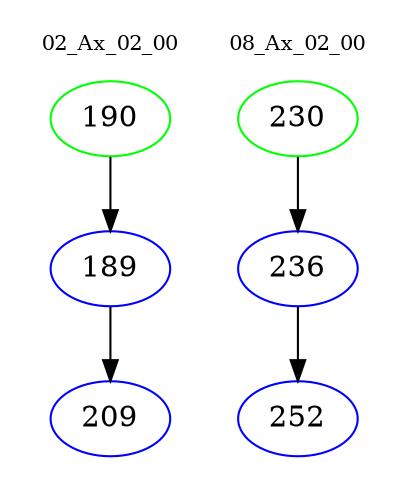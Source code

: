 digraph{
subgraph cluster_0 {
color = white
label = "02_Ax_02_00";
fontsize=10;
T0_190 [label="190", color="green"]
T0_190 -> T0_189 [color="black"]
T0_189 [label="189", color="blue"]
T0_189 -> T0_209 [color="black"]
T0_209 [label="209", color="blue"]
}
subgraph cluster_1 {
color = white
label = "08_Ax_02_00";
fontsize=10;
T1_230 [label="230", color="green"]
T1_230 -> T1_236 [color="black"]
T1_236 [label="236", color="blue"]
T1_236 -> T1_252 [color="black"]
T1_252 [label="252", color="blue"]
}
}
